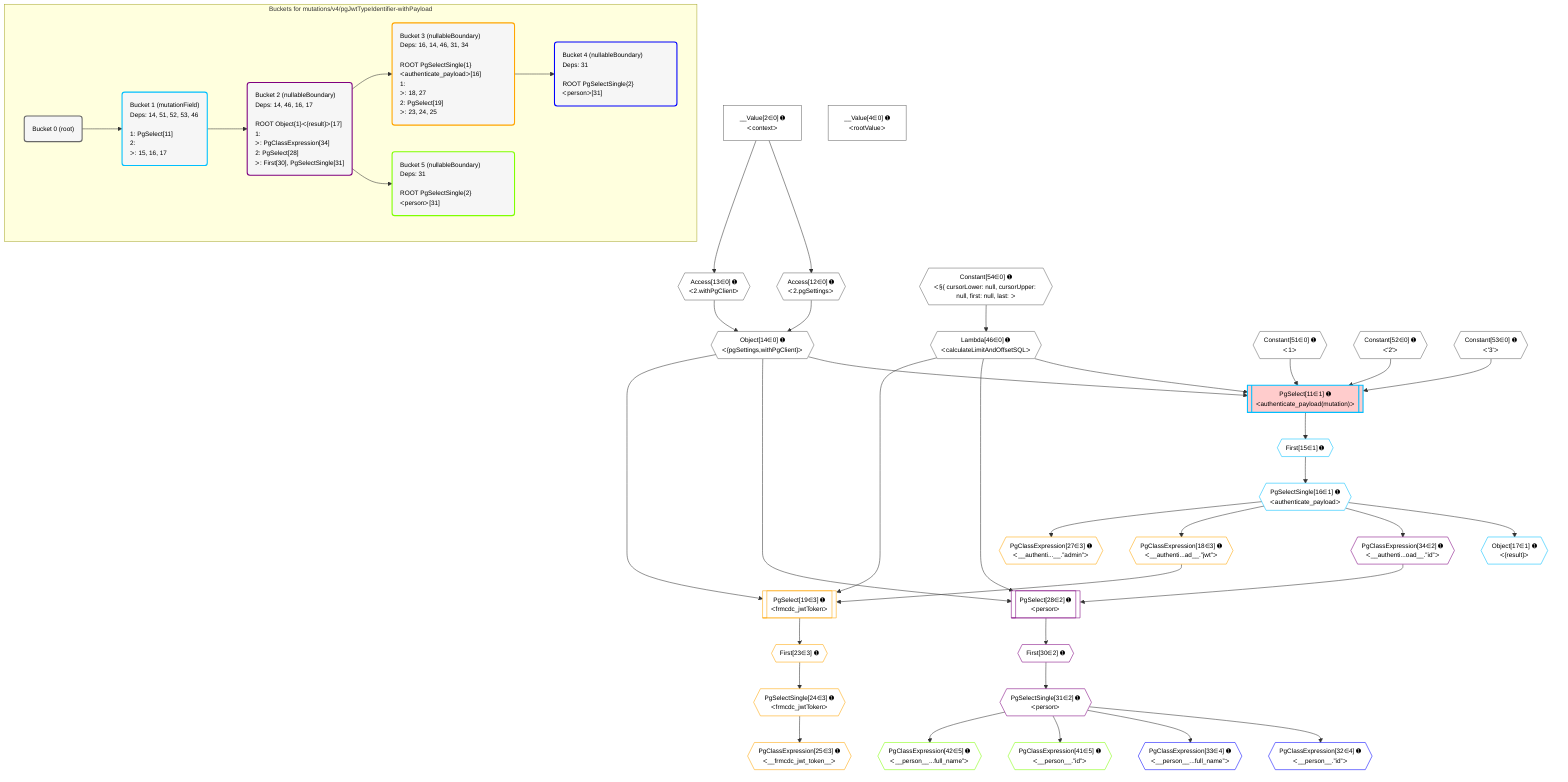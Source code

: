 %%{init: {'themeVariables': { 'fontSize': '12px'}}}%%
graph TD
    classDef path fill:#eee,stroke:#000,color:#000
    classDef plan fill:#fff,stroke-width:1px,color:#000
    classDef itemplan fill:#fff,stroke-width:2px,color:#000
    classDef unbatchedplan fill:#dff,stroke-width:1px,color:#000
    classDef sideeffectplan fill:#fcc,stroke-width:2px,color:#000
    classDef bucket fill:#f6f6f6,color:#000,stroke-width:2px,text-align:left


    %% plan dependencies
    Object14{{"Object[14∈0] ➊<br />ᐸ{pgSettings,withPgClient}ᐳ"}}:::plan
    Access12{{"Access[12∈0] ➊<br />ᐸ2.pgSettingsᐳ"}}:::plan
    Access13{{"Access[13∈0] ➊<br />ᐸ2.withPgClientᐳ"}}:::plan
    Access12 & Access13 --> Object14
    __Value2["__Value[2∈0] ➊<br />ᐸcontextᐳ"]:::plan
    __Value2 --> Access12
    __Value2 --> Access13
    Lambda46{{"Lambda[46∈0] ➊<br />ᐸcalculateLimitAndOffsetSQLᐳ"}}:::plan
    Constant54{{"Constant[54∈0] ➊<br />ᐸ§{ cursorLower: null, cursorUpper: null, first: null, last: ᐳ"}}:::plan
    Constant54 --> Lambda46
    __Value4["__Value[4∈0] ➊<br />ᐸrootValueᐳ"]:::plan
    Constant51{{"Constant[51∈0] ➊<br />ᐸ1ᐳ"}}:::plan
    Constant52{{"Constant[52∈0] ➊<br />ᐸ'2'ᐳ"}}:::plan
    Constant53{{"Constant[53∈0] ➊<br />ᐸ'3'ᐳ"}}:::plan
    PgSelect11[["PgSelect[11∈1] ➊<br />ᐸauthenticate_payload(mutation)ᐳ"]]:::sideeffectplan
    Object14 & Constant51 & Constant52 & Constant53 & Lambda46 --> PgSelect11
    First15{{"First[15∈1] ➊"}}:::plan
    PgSelect11 --> First15
    PgSelectSingle16{{"PgSelectSingle[16∈1] ➊<br />ᐸauthenticate_payloadᐳ"}}:::plan
    First15 --> PgSelectSingle16
    Object17{{"Object[17∈1] ➊<br />ᐸ{result}ᐳ"}}:::plan
    PgSelectSingle16 --> Object17
    PgSelect28[["PgSelect[28∈2] ➊<br />ᐸpersonᐳ"]]:::plan
    PgClassExpression34{{"PgClassExpression[34∈2] ➊<br />ᐸ__authenti...oad__.”id”ᐳ"}}:::plan
    Object14 & PgClassExpression34 & Lambda46 --> PgSelect28
    First30{{"First[30∈2] ➊"}}:::plan
    PgSelect28 --> First30
    PgSelectSingle31{{"PgSelectSingle[31∈2] ➊<br />ᐸpersonᐳ"}}:::plan
    First30 --> PgSelectSingle31
    PgSelectSingle16 --> PgClassExpression34
    PgSelect19[["PgSelect[19∈3] ➊<br />ᐸfrmcdc_jwtTokenᐳ"]]:::plan
    PgClassExpression18{{"PgClassExpression[18∈3] ➊<br />ᐸ__authenti...ad__.”jwt”ᐳ"}}:::plan
    Object14 & PgClassExpression18 & Lambda46 --> PgSelect19
    PgSelectSingle16 --> PgClassExpression18
    First23{{"First[23∈3] ➊"}}:::plan
    PgSelect19 --> First23
    PgSelectSingle24{{"PgSelectSingle[24∈3] ➊<br />ᐸfrmcdc_jwtTokenᐳ"}}:::plan
    First23 --> PgSelectSingle24
    PgClassExpression25{{"PgClassExpression[25∈3] ➊<br />ᐸ__frmcdc_jwt_token__ᐳ"}}:::plan
    PgSelectSingle24 --> PgClassExpression25
    PgClassExpression27{{"PgClassExpression[27∈3] ➊<br />ᐸ__authenti...__.”admin”ᐳ"}}:::plan
    PgSelectSingle16 --> PgClassExpression27
    PgClassExpression32{{"PgClassExpression[32∈4] ➊<br />ᐸ__person__.”id”ᐳ"}}:::plan
    PgSelectSingle31 --> PgClassExpression32
    PgClassExpression33{{"PgClassExpression[33∈4] ➊<br />ᐸ__person__...full_name”ᐳ"}}:::plan
    PgSelectSingle31 --> PgClassExpression33
    PgClassExpression41{{"PgClassExpression[41∈5] ➊<br />ᐸ__person__.”id”ᐳ"}}:::plan
    PgSelectSingle31 --> PgClassExpression41
    PgClassExpression42{{"PgClassExpression[42∈5] ➊<br />ᐸ__person__...full_name”ᐳ"}}:::plan
    PgSelectSingle31 --> PgClassExpression42

    %% define steps

    subgraph "Buckets for mutations/v4/pgJwtTypeIdentifier-withPayload"
    Bucket0("Bucket 0 (root)"):::bucket
    classDef bucket0 stroke:#696969
    class Bucket0,__Value2,__Value4,Access12,Access13,Object14,Lambda46,Constant51,Constant52,Constant53,Constant54 bucket0
    Bucket1("Bucket 1 (mutationField)<br />Deps: 14, 51, 52, 53, 46<br /><br />1: PgSelect[11]<br />2: <br />ᐳ: 15, 16, 17"):::bucket
    classDef bucket1 stroke:#00bfff
    class Bucket1,PgSelect11,First15,PgSelectSingle16,Object17 bucket1
    Bucket2("Bucket 2 (nullableBoundary)<br />Deps: 14, 46, 16, 17<br /><br />ROOT Object{1}ᐸ{result}ᐳ[17]<br />1: <br />ᐳ: PgClassExpression[34]<br />2: PgSelect[28]<br />ᐳ: First[30], PgSelectSingle[31]"):::bucket
    classDef bucket2 stroke:#7f007f
    class Bucket2,PgSelect28,First30,PgSelectSingle31,PgClassExpression34 bucket2
    Bucket3("Bucket 3 (nullableBoundary)<br />Deps: 16, 14, 46, 31, 34<br /><br />ROOT PgSelectSingle{1}ᐸauthenticate_payloadᐳ[16]<br />1: <br />ᐳ: 18, 27<br />2: PgSelect[19]<br />ᐳ: 23, 24, 25"):::bucket
    classDef bucket3 stroke:#ffa500
    class Bucket3,PgClassExpression18,PgSelect19,First23,PgSelectSingle24,PgClassExpression25,PgClassExpression27 bucket3
    Bucket4("Bucket 4 (nullableBoundary)<br />Deps: 31<br /><br />ROOT PgSelectSingle{2}ᐸpersonᐳ[31]"):::bucket
    classDef bucket4 stroke:#0000ff
    class Bucket4,PgClassExpression32,PgClassExpression33 bucket4
    Bucket5("Bucket 5 (nullableBoundary)<br />Deps: 31<br /><br />ROOT PgSelectSingle{2}ᐸpersonᐳ[31]"):::bucket
    classDef bucket5 stroke:#7fff00
    class Bucket5,PgClassExpression41,PgClassExpression42 bucket5
    Bucket0 --> Bucket1
    Bucket1 --> Bucket2
    Bucket2 --> Bucket3 & Bucket5
    Bucket3 --> Bucket4
    end